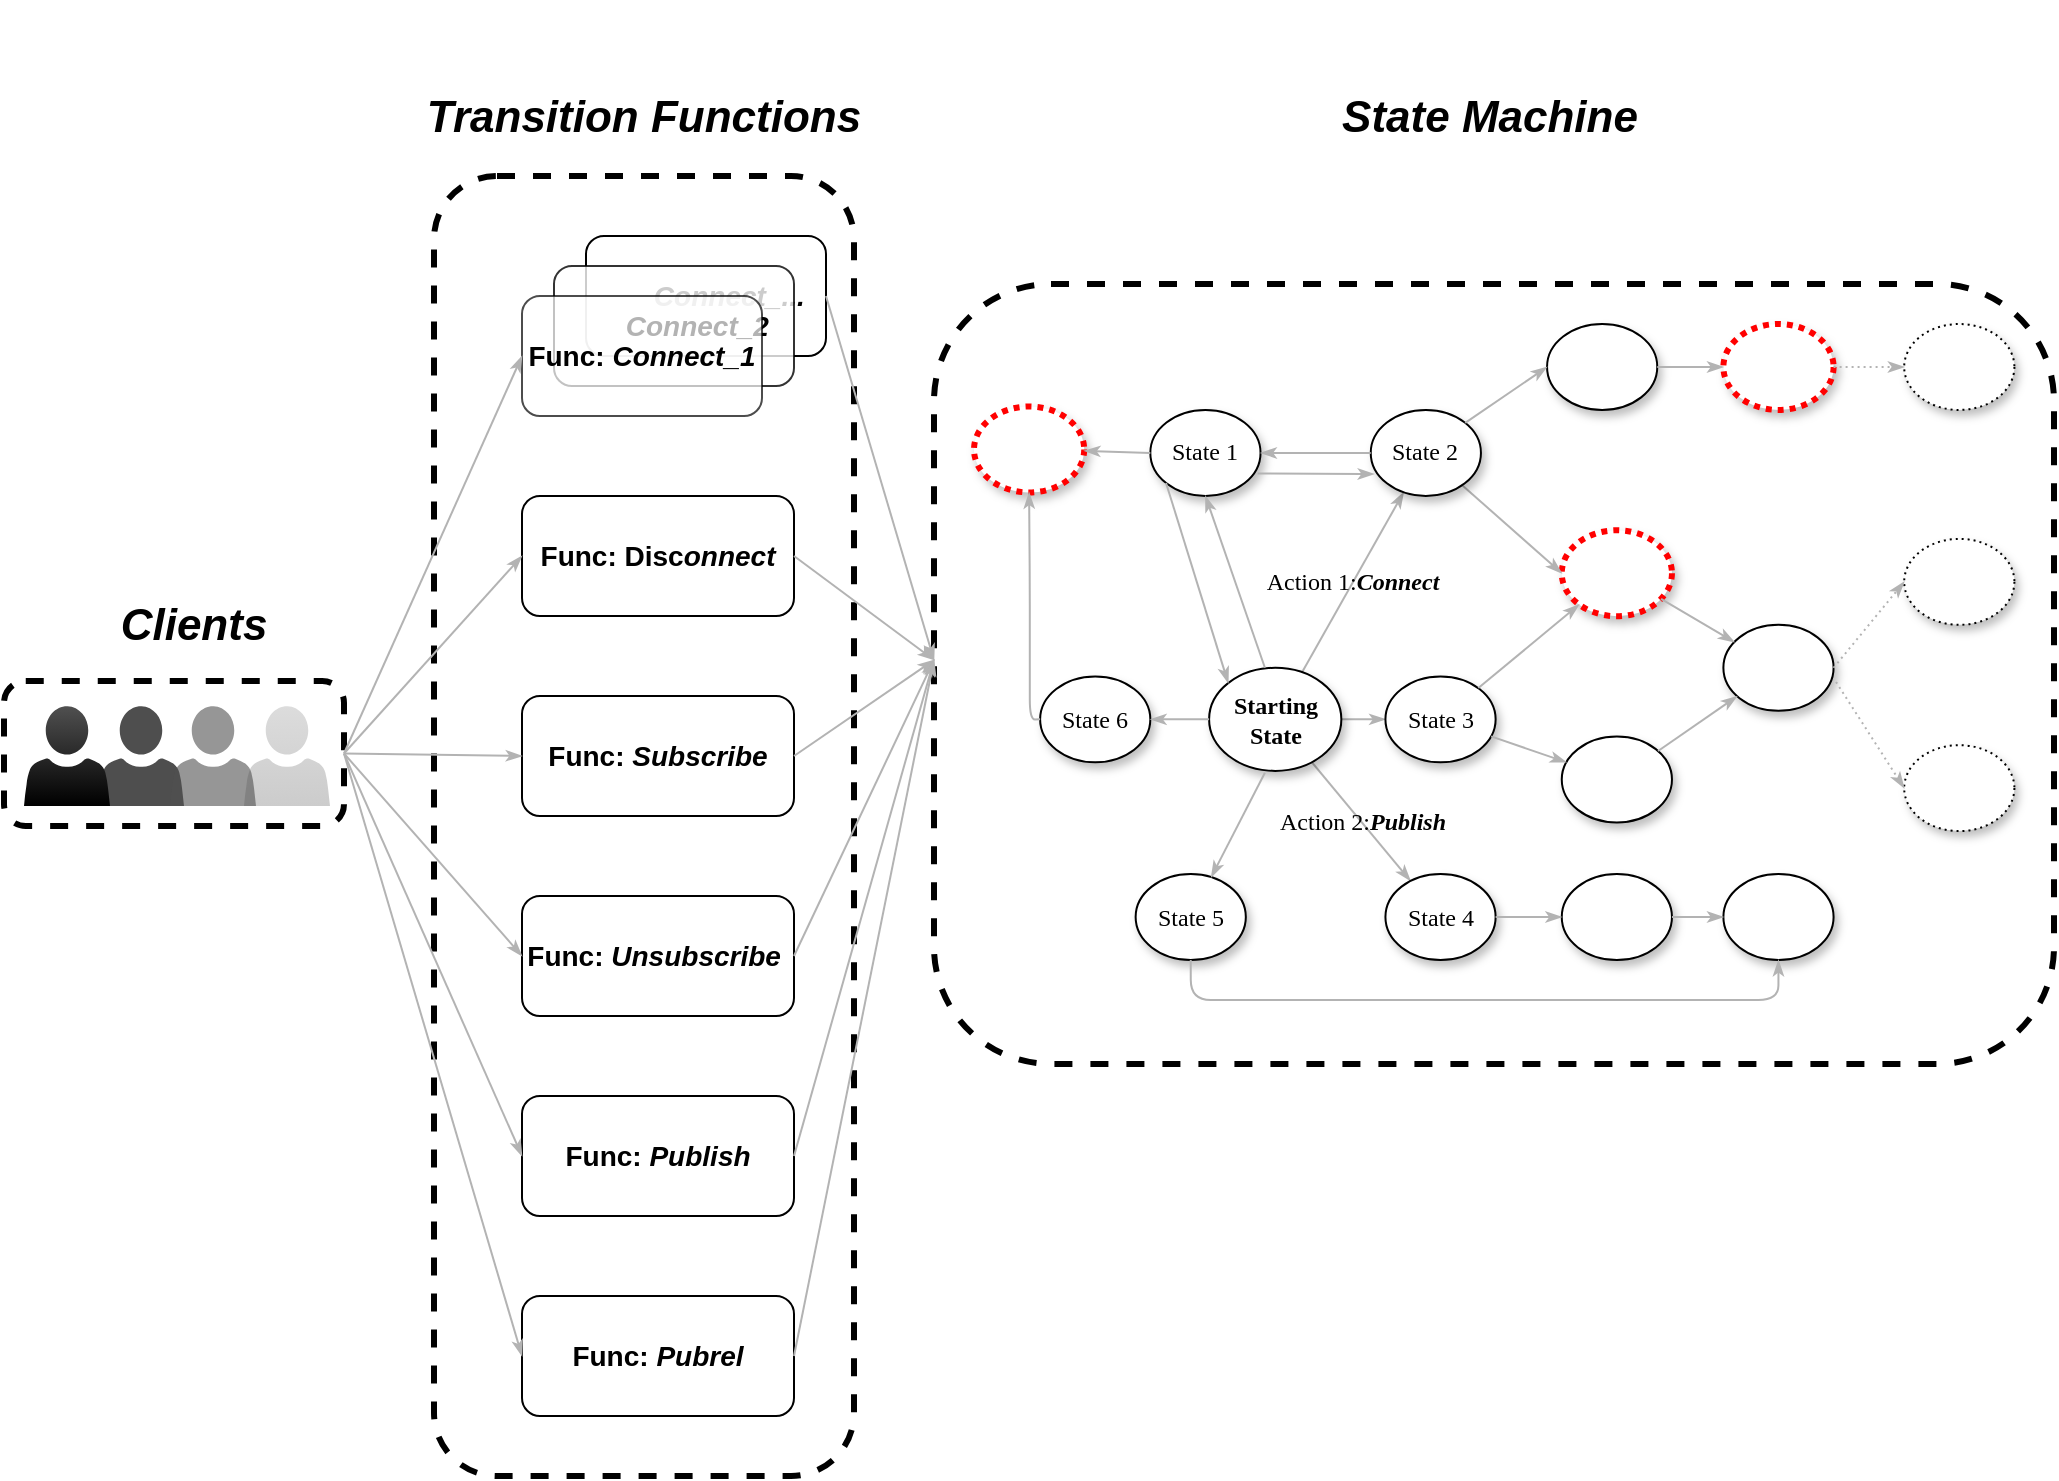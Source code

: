 <mxfile version="21.7.1" type="github" pages="3">
  <diagram name="Page-1" id="42789a77-a242-8287-6e28-9cd8cfd52e62">
    <mxGraphModel dx="2126" dy="1510" grid="1" gridSize="10" guides="1" tooltips="1" connect="1" arrows="1" fold="1" page="1" pageScale="1" pageWidth="1100" pageHeight="850" background="none" math="0" shadow="0">
      <root>
        <mxCell id="0" />
        <mxCell id="1" parent="0" />
        <mxCell id="5yp0IVQzEzsZSfgx40zR-7" value="" style="rounded=1;whiteSpace=wrap;html=1;dashed=1;strokeWidth=3;" parent="1" vertex="1">
          <mxGeometry x="120" y="30" width="210" height="650" as="geometry" />
        </mxCell>
        <mxCell id="Ygh0pSW_p-VZ_udlIR_--34" value="" style="rounded=1;whiteSpace=wrap;html=1;dashed=1;strokeWidth=3;" parent="1" vertex="1">
          <mxGeometry x="370" y="84" width="560" height="390" as="geometry" />
        </mxCell>
        <mxCell id="xETN83zMiKG2h7DDWfaS-4" value="Func: Disc&lt;i&gt;onnect&lt;/i&gt;" style="rounded=1;whiteSpace=wrap;html=1;fontStyle=1;fontSize=14;" parent="1" vertex="1">
          <mxGeometry x="164" y="190" width="136" height="60" as="geometry" />
        </mxCell>
        <mxCell id="xETN83zMiKG2h7DDWfaS-5" value="Func:&amp;nbsp;&lt;i&gt;Subscribe&lt;/i&gt;" style="rounded=1;whiteSpace=wrap;html=1;fontStyle=1;fontSize=14;" parent="1" vertex="1">
          <mxGeometry x="164" y="290" width="136" height="60" as="geometry" />
        </mxCell>
        <mxCell id="xETN83zMiKG2h7DDWfaS-6" value="Func:&amp;nbsp;&lt;i&gt;Unsubscribe&amp;nbsp;&lt;/i&gt;" style="rounded=1;whiteSpace=wrap;html=1;fontStyle=1;fontSize=14;" parent="1" vertex="1">
          <mxGeometry x="164" y="390" width="136" height="60" as="geometry" />
        </mxCell>
        <mxCell id="xETN83zMiKG2h7DDWfaS-7" value="Func: &lt;i&gt;Publish&lt;/i&gt;" style="rounded=1;whiteSpace=wrap;html=1;fontStyle=1;fontSize=14;" parent="1" vertex="1">
          <mxGeometry x="164" y="490" width="136" height="60" as="geometry" />
        </mxCell>
        <mxCell id="xETN83zMiKG2h7DDWfaS-8" value="Func:&amp;nbsp;&lt;i&gt;Pubrel&lt;/i&gt;" style="rounded=1;whiteSpace=wrap;html=1;fontStyle=1;fontSize=14;" parent="1" vertex="1">
          <mxGeometry x="164" y="590" width="136" height="60" as="geometry" />
        </mxCell>
        <mxCell id="xETN83zMiKG2h7DDWfaS-12" value="&lt;b style=&quot;font-size: 22px;&quot;&gt;&lt;font style=&quot;font-size: 22px;&quot;&gt;Clients&lt;/font&gt;&lt;/b&gt;" style="text;strokeColor=none;align=center;fillColor=none;html=1;verticalAlign=middle;whiteSpace=wrap;rounded=0;aspect=fixed;fontSize=22;fontStyle=2" parent="1" vertex="1">
          <mxGeometry x="-30" y="240" width="60" height="30" as="geometry" />
        </mxCell>
        <mxCell id="xETN83zMiKG2h7DDWfaS-16" value="" style="group" parent="1" vertex="1" connectable="0">
          <mxGeometry x="-85" y="295" width="170" height="70" as="geometry" />
        </mxCell>
        <mxCell id="xETN83zMiKG2h7DDWfaS-15" value="" style="rounded=1;whiteSpace=wrap;html=1;dashed=1;strokeWidth=3;" parent="xETN83zMiKG2h7DDWfaS-16" vertex="1">
          <mxGeometry x="-10" y="-12.5" width="170" height="72.5" as="geometry" />
        </mxCell>
        <mxCell id="xETN83zMiKG2h7DDWfaS-11" value="" style="sketch=0;pointerEvents=1;shadow=0;dashed=0;html=1;strokeColor=none;labelPosition=center;verticalLabelPosition=bottom;verticalAlign=top;align=center;fillColor=#505050;shape=mxgraph.mscae.intune.account_portal;opacity=20;gradientColor=default;" parent="xETN83zMiKG2h7DDWfaS-16" vertex="1">
          <mxGeometry x="110" width="43" height="50" as="geometry" />
        </mxCell>
        <mxCell id="xETN83zMiKG2h7DDWfaS-3" value="" style="sketch=0;pointerEvents=1;shadow=0;dashed=0;html=1;strokeColor=none;labelPosition=center;verticalLabelPosition=bottom;verticalAlign=top;align=center;fillColor=#030303;shape=mxgraph.mscae.intune.account_portal;opacity=70;gradientColor=none;" parent="xETN83zMiKG2h7DDWfaS-16" vertex="1">
          <mxGeometry x="37" width="43" height="50" as="geometry" />
        </mxCell>
        <mxCell id="xETN83zMiKG2h7DDWfaS-2" value="" style="sketch=0;pointerEvents=1;shadow=0;dashed=0;html=1;strokeColor=none;labelPosition=center;verticalLabelPosition=bottom;verticalAlign=top;align=center;fillColor=#505050;shape=mxgraph.mscae.intune.account_portal;gradientColor=default;" parent="xETN83zMiKG2h7DDWfaS-16" vertex="1">
          <mxGeometry width="43" height="50" as="geometry" />
        </mxCell>
        <mxCell id="xETN83zMiKG2h7DDWfaS-10" value="" style="sketch=0;pointerEvents=1;shadow=0;dashed=0;html=1;strokeColor=none;labelPosition=center;verticalLabelPosition=bottom;verticalAlign=top;align=center;fillColor=#505050;shape=mxgraph.mscae.intune.account_portal;opacity=60;gradientColor=none;" parent="xETN83zMiKG2h7DDWfaS-16" vertex="1">
          <mxGeometry x="73" width="43" height="50" as="geometry" />
        </mxCell>
        <mxCell id="xETN83zMiKG2h7DDWfaS-24" value="" style="group;fontStyle=1;fontSize=14;" parent="1" vertex="1" connectable="0">
          <mxGeometry x="164" y="60" width="152" height="90" as="geometry" />
        </mxCell>
        <mxCell id="xETN83zMiKG2h7DDWfaS-20" value="&lt;i&gt;&amp;nbsp; &amp;nbsp; &amp;nbsp; Connect_...&lt;/i&gt;" style="rounded=1;whiteSpace=wrap;html=1;fontStyle=1;fontSize=14;" parent="xETN83zMiKG2h7DDWfaS-24" vertex="1">
          <mxGeometry x="32" width="120" height="60" as="geometry" />
        </mxCell>
        <mxCell id="xETN83zMiKG2h7DDWfaS-19" value="&lt;i&gt;&amp;nbsp; &amp;nbsp; &amp;nbsp; Connect_2&lt;/i&gt;" style="rounded=1;whiteSpace=wrap;html=1;opacity=80;fontStyle=1;fontSize=14;" parent="xETN83zMiKG2h7DDWfaS-24" vertex="1">
          <mxGeometry x="16" y="15" width="120" height="60" as="geometry" />
        </mxCell>
        <mxCell id="xETN83zMiKG2h7DDWfaS-1" value="Func: &lt;i&gt;Connect_1&lt;/i&gt;" style="rounded=1;whiteSpace=wrap;html=1;opacity=70;fontStyle=1;fontSize=14;" parent="xETN83zMiKG2h7DDWfaS-24" vertex="1">
          <mxGeometry y="30" width="120" height="60" as="geometry" />
        </mxCell>
        <mxCell id="Qss3d2yj_IPICVlPv0A1-1" value="" style="edgeStyle=none;rounded=1;html=1;labelBackgroundColor=none;startArrow=none;startFill=0;startSize=5;endArrow=classicThin;endFill=1;endSize=5;jettySize=auto;orthogonalLoop=1;strokeColor=#B3B3B3;strokeWidth=1;fontFamily=Verdana;fontSize=12;exitX=1;exitY=0.5;exitDx=0;exitDy=0;entryX=0;entryY=0.5;entryDx=0;entryDy=0;" parent="1" source="xETN83zMiKG2h7DDWfaS-15" target="xETN83zMiKG2h7DDWfaS-1" edge="1">
          <mxGeometry relative="1" as="geometry">
            <mxPoint x="73" y="434" as="sourcePoint" />
            <mxPoint x="-105" y="510" as="targetPoint" />
          </mxGeometry>
        </mxCell>
        <mxCell id="Qss3d2yj_IPICVlPv0A1-2" value="" style="edgeStyle=none;rounded=1;html=1;labelBackgroundColor=none;startArrow=none;startFill=0;startSize=5;endArrow=classicThin;endFill=1;endSize=5;jettySize=auto;orthogonalLoop=1;strokeColor=#B3B3B3;strokeWidth=1;fontFamily=Verdana;fontSize=12;entryX=0;entryY=0.5;entryDx=0;entryDy=0;exitX=1;exitY=0.5;exitDx=0;exitDy=0;" parent="1" source="xETN83zMiKG2h7DDWfaS-15" target="xETN83zMiKG2h7DDWfaS-4" edge="1">
          <mxGeometry relative="1" as="geometry">
            <mxPoint x="10" y="320" as="sourcePoint" />
            <mxPoint x="174" y="130" as="targetPoint" />
          </mxGeometry>
        </mxCell>
        <mxCell id="Qss3d2yj_IPICVlPv0A1-3" value="" style="edgeStyle=none;rounded=1;html=1;labelBackgroundColor=none;startArrow=none;startFill=0;startSize=5;endArrow=classicThin;endFill=1;endSize=5;jettySize=auto;orthogonalLoop=1;strokeColor=#B3B3B3;strokeWidth=1;fontFamily=Verdana;fontSize=12;entryX=0;entryY=0.5;entryDx=0;entryDy=0;exitX=1;exitY=0.5;exitDx=0;exitDy=0;" parent="1" source="xETN83zMiKG2h7DDWfaS-15" target="xETN83zMiKG2h7DDWfaS-5" edge="1">
          <mxGeometry relative="1" as="geometry">
            <mxPoint x="10" y="320" as="sourcePoint" />
            <mxPoint x="174" y="230" as="targetPoint" />
          </mxGeometry>
        </mxCell>
        <mxCell id="Qss3d2yj_IPICVlPv0A1-4" value="" style="edgeStyle=none;rounded=1;html=1;labelBackgroundColor=none;startArrow=none;startFill=0;startSize=5;endArrow=classicThin;endFill=1;endSize=5;jettySize=auto;orthogonalLoop=1;strokeColor=#B3B3B3;strokeWidth=1;fontFamily=Verdana;fontSize=12;entryX=0;entryY=0.5;entryDx=0;entryDy=0;exitX=1;exitY=0.5;exitDx=0;exitDy=0;" parent="1" source="xETN83zMiKG2h7DDWfaS-15" target="xETN83zMiKG2h7DDWfaS-6" edge="1">
          <mxGeometry relative="1" as="geometry">
            <mxPoint y="320" as="sourcePoint" />
            <mxPoint x="174" y="330" as="targetPoint" />
          </mxGeometry>
        </mxCell>
        <mxCell id="Qss3d2yj_IPICVlPv0A1-5" value="" style="edgeStyle=none;rounded=1;html=1;labelBackgroundColor=none;startArrow=none;startFill=0;startSize=5;endArrow=classicThin;endFill=1;endSize=5;jettySize=auto;orthogonalLoop=1;strokeColor=#B3B3B3;strokeWidth=1;fontFamily=Verdana;fontSize=12;entryX=0;entryY=0.5;entryDx=0;entryDy=0;exitX=1;exitY=0.5;exitDx=0;exitDy=0;" parent="1" source="xETN83zMiKG2h7DDWfaS-15" target="xETN83zMiKG2h7DDWfaS-7" edge="1">
          <mxGeometry relative="1" as="geometry">
            <mxPoint x="20" y="330" as="sourcePoint" />
            <mxPoint x="174" y="430" as="targetPoint" />
          </mxGeometry>
        </mxCell>
        <mxCell id="Qss3d2yj_IPICVlPv0A1-6" value="" style="edgeStyle=none;rounded=1;html=1;labelBackgroundColor=none;startArrow=none;startFill=0;startSize=5;endArrow=classicThin;endFill=1;endSize=5;jettySize=auto;orthogonalLoop=1;strokeColor=#B3B3B3;strokeWidth=1;fontFamily=Verdana;fontSize=12;entryX=0;entryY=0.5;entryDx=0;entryDy=0;exitX=1;exitY=0.5;exitDx=0;exitDy=0;" parent="1" source="xETN83zMiKG2h7DDWfaS-15" target="xETN83zMiKG2h7DDWfaS-8" edge="1">
          <mxGeometry relative="1" as="geometry">
            <mxPoint y="320" as="sourcePoint" />
            <mxPoint x="174" y="530" as="targetPoint" />
          </mxGeometry>
        </mxCell>
        <mxCell id="Ygh0pSW_p-VZ_udlIR_--28" value="" style="edgeStyle=none;rounded=1;html=1;labelBackgroundColor=none;startArrow=none;startFill=0;startSize=5;endArrow=classicThin;endFill=1;endSize=5;jettySize=auto;orthogonalLoop=1;strokeColor=#B3B3B3;strokeWidth=1;fontFamily=Verdana;fontSize=14;exitX=1;exitY=0.5;exitDx=0;exitDy=0;entryX=0;entryY=0.5;entryDx=0;entryDy=0;" parent="1" source="xETN83zMiKG2h7DDWfaS-20" edge="1">
          <mxGeometry relative="1" as="geometry">
            <mxPoint x="20" y="329" as="sourcePoint" />
            <mxPoint x="370" y="272" as="targetPoint" />
          </mxGeometry>
        </mxCell>
        <mxCell id="Ygh0pSW_p-VZ_udlIR_--29" value="" style="edgeStyle=none;rounded=1;html=1;labelBackgroundColor=none;startArrow=none;startFill=0;startSize=5;endArrow=classicThin;endFill=1;endSize=5;jettySize=auto;orthogonalLoop=1;strokeColor=#B3B3B3;strokeWidth=1;fontFamily=Verdana;fontSize=14;entryX=0;entryY=0.5;entryDx=0;entryDy=0;exitX=1;exitY=0.5;exitDx=0;exitDy=0;" parent="1" source="xETN83zMiKG2h7DDWfaS-4" edge="1">
          <mxGeometry relative="1" as="geometry">
            <mxPoint x="20" y="330" as="sourcePoint" />
            <mxPoint x="370" y="272" as="targetPoint" />
          </mxGeometry>
        </mxCell>
        <mxCell id="Ygh0pSW_p-VZ_udlIR_--30" value="" style="edgeStyle=none;rounded=1;html=1;labelBackgroundColor=none;startArrow=none;startFill=0;startSize=5;endArrow=classicThin;endFill=1;endSize=5;jettySize=auto;orthogonalLoop=1;strokeColor=#B3B3B3;strokeWidth=1;fontFamily=Verdana;fontSize=14;exitX=1;exitY=0.5;exitDx=0;exitDy=0;entryX=0;entryY=0.5;entryDx=0;entryDy=0;" parent="1" source="xETN83zMiKG2h7DDWfaS-5" edge="1">
          <mxGeometry relative="1" as="geometry">
            <mxPoint x="294" y="230" as="sourcePoint" />
            <mxPoint x="370" y="272" as="targetPoint" />
          </mxGeometry>
        </mxCell>
        <mxCell id="Ygh0pSW_p-VZ_udlIR_--31" value="" style="edgeStyle=none;rounded=1;html=1;labelBackgroundColor=none;startArrow=none;startFill=0;startSize=5;endArrow=classicThin;endFill=1;endSize=5;jettySize=auto;orthogonalLoop=1;strokeColor=#B3B3B3;strokeWidth=1;fontFamily=Verdana;fontSize=14;exitX=1;exitY=0.5;exitDx=0;exitDy=0;entryX=0;entryY=0.5;entryDx=0;entryDy=0;" parent="1" source="xETN83zMiKG2h7DDWfaS-6" edge="1">
          <mxGeometry relative="1" as="geometry">
            <mxPoint x="294" y="330" as="sourcePoint" />
            <mxPoint x="370" y="272" as="targetPoint" />
          </mxGeometry>
        </mxCell>
        <mxCell id="Ygh0pSW_p-VZ_udlIR_--32" value="" style="edgeStyle=none;rounded=1;html=1;labelBackgroundColor=none;startArrow=none;startFill=0;startSize=5;endArrow=classicThin;endFill=1;endSize=5;jettySize=auto;orthogonalLoop=1;strokeColor=#B3B3B3;strokeWidth=1;fontFamily=Verdana;fontSize=14;exitX=1;exitY=0.5;exitDx=0;exitDy=0;entryX=0;entryY=0.5;entryDx=0;entryDy=0;" parent="1" source="xETN83zMiKG2h7DDWfaS-7" edge="1">
          <mxGeometry relative="1" as="geometry">
            <mxPoint x="304" y="340" as="sourcePoint" />
            <mxPoint x="370" y="272" as="targetPoint" />
          </mxGeometry>
        </mxCell>
        <mxCell id="Ygh0pSW_p-VZ_udlIR_--33" value="" style="edgeStyle=none;rounded=1;html=1;labelBackgroundColor=none;startArrow=none;startFill=0;startSize=5;endArrow=classicThin;endFill=1;endSize=5;jettySize=auto;orthogonalLoop=1;strokeColor=#B3B3B3;strokeWidth=1;fontFamily=Verdana;fontSize=14;exitX=1;exitY=0.5;exitDx=0;exitDy=0;entryX=0;entryY=0.5;entryDx=0;entryDy=0;" parent="1" source="xETN83zMiKG2h7DDWfaS-8" edge="1">
          <mxGeometry relative="1" as="geometry">
            <mxPoint x="314" y="350" as="sourcePoint" />
            <mxPoint x="370" y="272" as="targetPoint" />
          </mxGeometry>
        </mxCell>
        <mxCell id="5yp0IVQzEzsZSfgx40zR-10" value="&lt;b style=&quot;font-size: 22px;&quot;&gt;&lt;font style=&quot;font-size: 22px;&quot;&gt;&lt;i&gt;Transition Functions&lt;/i&gt;&lt;/font&gt;&lt;/b&gt;" style="text;strokeColor=none;align=center;fillColor=none;html=1;verticalAlign=middle;whiteSpace=wrap;rounded=0;aspect=fixed;fontSize=22;" parent="1" vertex="1">
          <mxGeometry x="107" y="-58" width="236" height="118" as="geometry" />
        </mxCell>
        <mxCell id="5yp0IVQzEzsZSfgx40zR-11" value="&lt;b&gt;&lt;i&gt;State Machine&lt;/i&gt;&lt;/b&gt;" style="text;strokeColor=none;align=center;fillColor=none;html=1;verticalAlign=middle;whiteSpace=wrap;rounded=0;aspect=fixed;fontSize=22;" parent="1" vertex="1">
          <mxGeometry x="529.5" y="-58" width="236" height="118" as="geometry" />
        </mxCell>
        <mxCell id="NVL90JWD0GBieLUCOvEw-1" value="" style="group" vertex="1" connectable="0" parent="1">
          <mxGeometry x="390" y="104" width="540" height="318" as="geometry" />
        </mxCell>
        <mxCell id="NVL90JWD0GBieLUCOvEw-2" style="edgeStyle=none;rounded=1;html=1;labelBackgroundColor=none;startArrow=none;startFill=0;startSize=5;endArrow=classicThin;endFill=1;endSize=5;jettySize=auto;orthogonalLoop=1;strokeColor=#B3B3B3;strokeWidth=1;fontFamily=Verdana;fontSize=12" edge="1" parent="NVL90JWD0GBieLUCOvEw-1" target="NVL90JWD0GBieLUCOvEw-5">
          <mxGeometry relative="1" as="geometry">
            <mxPoint x="183.673" y="197.676" as="sourcePoint" />
          </mxGeometry>
        </mxCell>
        <mxCell id="NVL90JWD0GBieLUCOvEw-3" value="Action 1:&lt;b&gt;&lt;i&gt;Connect&lt;/i&gt;&lt;/b&gt;" style="edgeStyle=none;rounded=1;html=1;labelBackgroundColor=none;startArrow=none;startFill=0;startSize=5;endArrow=classicThin;endFill=1;endSize=5;jettySize=auto;orthogonalLoop=1;strokeColor=#B3B3B3;strokeWidth=1;fontFamily=Verdana;fontSize=12" edge="1" parent="NVL90JWD0GBieLUCOvEw-1" target="NVL90JWD0GBieLUCOvEw-19">
          <mxGeometry x="0.004" relative="1" as="geometry">
            <mxPoint as="offset" />
            <mxPoint x="163.837" y="174.47" as="sourcePoint" />
          </mxGeometry>
        </mxCell>
        <mxCell id="NVL90JWD0GBieLUCOvEw-4" value="Action 2:&lt;b&gt;&lt;i&gt;Publish&lt;/i&gt;&lt;/b&gt;" style="edgeStyle=none;rounded=1;html=1;labelBackgroundColor=none;startArrow=none;startFill=0;startSize=5;endArrow=classicThin;endFill=1;endSize=5;jettySize=auto;orthogonalLoop=1;strokeColor=#B3B3B3;strokeWidth=1;fontFamily=Verdana;fontSize=12" edge="1" parent="NVL90JWD0GBieLUCOvEw-1" target="NVL90JWD0GBieLUCOvEw-6">
          <mxGeometry relative="1" as="geometry">
            <mxPoint x="168.98" y="219.162" as="sourcePoint" />
          </mxGeometry>
        </mxCell>
        <mxCell id="NVL90JWD0GBieLUCOvEw-5" value="&lt;span&gt;State 3&lt;/span&gt;" style="ellipse;whiteSpace=wrap;html=1;rounded=0;shadow=1;comic=0;labelBackgroundColor=none;strokeWidth=1;fontFamily=Verdana;fontSize=12;align=center;" vertex="1" parent="NVL90JWD0GBieLUCOvEw-1">
          <mxGeometry x="205.714" y="176.189" width="55.102" height="42.973" as="geometry" />
        </mxCell>
        <mxCell id="NVL90JWD0GBieLUCOvEw-6" value="&lt;span&gt;State 4&lt;/span&gt;" style="ellipse;whiteSpace=wrap;html=1;rounded=0;shadow=1;comic=0;labelBackgroundColor=none;strokeWidth=1;fontFamily=Verdana;fontSize=12;align=center;" vertex="1" parent="NVL90JWD0GBieLUCOvEw-1">
          <mxGeometry x="205.714" y="275.027" width="55.102" height="42.973" as="geometry" />
        </mxCell>
        <mxCell id="NVL90JWD0GBieLUCOvEw-7" value="" style="ellipse;whiteSpace=wrap;html=1;rounded=0;shadow=1;comic=0;labelBackgroundColor=none;strokeWidth=1;fontFamily=Verdana;fontSize=12;align=center;" vertex="1" parent="NVL90JWD0GBieLUCOvEw-1">
          <mxGeometry x="293.878" y="275.027" width="55.102" height="42.973" as="geometry" />
        </mxCell>
        <mxCell id="NVL90JWD0GBieLUCOvEw-8" value="" style="edgeStyle=none;rounded=1;html=1;labelBackgroundColor=none;startArrow=none;startFill=0;startSize=5;endArrow=classicThin;endFill=1;endSize=5;jettySize=auto;orthogonalLoop=1;strokeColor=#B3B3B3;strokeWidth=1;fontFamily=Verdana;fontSize=12" edge="1" parent="NVL90JWD0GBieLUCOvEw-1" source="NVL90JWD0GBieLUCOvEw-6" target="NVL90JWD0GBieLUCOvEw-7">
          <mxGeometry relative="1" as="geometry" />
        </mxCell>
        <mxCell id="NVL90JWD0GBieLUCOvEw-9" value="" style="ellipse;whiteSpace=wrap;html=1;rounded=0;shadow=1;comic=0;labelBackgroundColor=none;strokeWidth=1;fontFamily=Verdana;fontSize=12;align=center;" vertex="1" parent="NVL90JWD0GBieLUCOvEw-1">
          <mxGeometry x="374.694" y="275.027" width="55.102" height="42.973" as="geometry" />
        </mxCell>
        <mxCell id="NVL90JWD0GBieLUCOvEw-10" value="" style="edgeStyle=none;rounded=1;html=1;labelBackgroundColor=none;startArrow=none;startFill=0;startSize=5;endArrow=classicThin;endFill=1;endSize=5;jettySize=auto;orthogonalLoop=1;strokeColor=#B3B3B3;strokeWidth=1;fontFamily=Verdana;fontSize=12" edge="1" parent="NVL90JWD0GBieLUCOvEw-1" source="NVL90JWD0GBieLUCOvEw-7" target="NVL90JWD0GBieLUCOvEw-9">
          <mxGeometry relative="1" as="geometry" />
        </mxCell>
        <mxCell id="NVL90JWD0GBieLUCOvEw-11" value="" style="ellipse;whiteSpace=wrap;html=1;rounded=0;shadow=1;comic=0;labelBackgroundColor=none;strokeWidth=1;fontFamily=Verdana;fontSize=12;align=center;" vertex="1" parent="NVL90JWD0GBieLUCOvEw-1">
          <mxGeometry x="293.878" y="206.27" width="55.102" height="42.973" as="geometry" />
        </mxCell>
        <mxCell id="NVL90JWD0GBieLUCOvEw-12" value="" style="edgeStyle=none;rounded=1;html=1;labelBackgroundColor=none;startArrow=none;startFill=0;startSize=5;endArrow=classicThin;endFill=1;endSize=5;jettySize=auto;orthogonalLoop=1;strokeColor=#B3B3B3;strokeWidth=1;fontFamily=Verdana;fontSize=12" edge="1" parent="NVL90JWD0GBieLUCOvEw-1" source="NVL90JWD0GBieLUCOvEw-5" target="NVL90JWD0GBieLUCOvEw-11">
          <mxGeometry relative="1" as="geometry" />
        </mxCell>
        <mxCell id="NVL90JWD0GBieLUCOvEw-13" value="" style="ellipse;whiteSpace=wrap;html=1;rounded=0;shadow=1;comic=0;labelBackgroundColor=none;strokeWidth=3;fontFamily=Verdana;fontSize=12;align=center;dashed=1;dashPattern=1 1;strokeColor=#FF0000;" vertex="1" parent="NVL90JWD0GBieLUCOvEw-1">
          <mxGeometry x="293.878" y="103.135" width="55.102" height="42.973" as="geometry" />
        </mxCell>
        <mxCell id="NVL90JWD0GBieLUCOvEw-14" value="" style="edgeStyle=none;rounded=1;html=1;labelBackgroundColor=none;startArrow=none;startFill=0;startSize=5;endArrow=classicThin;endFill=1;endSize=5;jettySize=auto;orthogonalLoop=1;strokeColor=#B3B3B3;strokeWidth=1;fontFamily=Verdana;fontSize=12" edge="1" parent="NVL90JWD0GBieLUCOvEw-1" source="NVL90JWD0GBieLUCOvEw-5" target="NVL90JWD0GBieLUCOvEw-13">
          <mxGeometry relative="1" as="geometry" />
        </mxCell>
        <mxCell id="NVL90JWD0GBieLUCOvEw-15" value="" style="ellipse;whiteSpace=wrap;html=1;rounded=0;shadow=1;comic=0;labelBackgroundColor=none;strokeWidth=1;fontFamily=Verdana;fontSize=12;align=center;" vertex="1" parent="NVL90JWD0GBieLUCOvEw-1">
          <mxGeometry x="374.694" y="150.405" width="55.102" height="42.973" as="geometry" />
        </mxCell>
        <mxCell id="NVL90JWD0GBieLUCOvEw-16" value="" style="edgeStyle=none;rounded=1;html=1;labelBackgroundColor=none;startArrow=none;startFill=0;startSize=5;endArrow=classicThin;endFill=1;endSize=5;jettySize=auto;orthogonalLoop=1;strokeColor=#B3B3B3;strokeWidth=1;fontFamily=Verdana;fontSize=12" edge="1" parent="NVL90JWD0GBieLUCOvEw-1" source="NVL90JWD0GBieLUCOvEw-11" target="NVL90JWD0GBieLUCOvEw-15">
          <mxGeometry relative="1" as="geometry" />
        </mxCell>
        <mxCell id="NVL90JWD0GBieLUCOvEw-17" value="" style="edgeStyle=none;rounded=1;html=1;labelBackgroundColor=none;startArrow=none;startFill=0;startSize=5;endArrow=classicThin;endFill=1;endSize=5;jettySize=auto;orthogonalLoop=1;strokeColor=#B3B3B3;strokeWidth=1;fontFamily=Verdana;fontSize=12" edge="1" parent="NVL90JWD0GBieLUCOvEw-1" source="NVL90JWD0GBieLUCOvEw-13" target="NVL90JWD0GBieLUCOvEw-15">
          <mxGeometry relative="1" as="geometry" />
        </mxCell>
        <mxCell id="NVL90JWD0GBieLUCOvEw-18" value="" style="edgeStyle=none;rounded=1;html=1;labelBackgroundColor=none;startArrow=none;startFill=0;startSize=5;endArrow=classicThin;endFill=1;endSize=5;jettySize=auto;orthogonalLoop=1;strokeColor=#B3B3B3;strokeWidth=1;fontFamily=Verdana;fontSize=12;entryX=0;entryY=0.5;entryDx=0;entryDy=0;" edge="1" parent="NVL90JWD0GBieLUCOvEw-1" source="NVL90JWD0GBieLUCOvEw-19" target="NVL90JWD0GBieLUCOvEw-13">
          <mxGeometry relative="1" as="geometry" />
        </mxCell>
        <mxCell id="NVL90JWD0GBieLUCOvEw-19" value="State 2" style="ellipse;whiteSpace=wrap;html=1;rounded=0;shadow=1;comic=0;labelBackgroundColor=none;strokeWidth=1;fontFamily=Verdana;fontSize=12;align=center;" vertex="1" parent="NVL90JWD0GBieLUCOvEw-1">
          <mxGeometry x="198.367" y="42.973" width="55.102" height="42.973" as="geometry" />
        </mxCell>
        <mxCell id="NVL90JWD0GBieLUCOvEw-20" value="" style="ellipse;whiteSpace=wrap;html=1;rounded=0;shadow=1;comic=0;labelBackgroundColor=none;strokeWidth=1;fontFamily=Verdana;fontSize=12;align=center;" vertex="1" parent="NVL90JWD0GBieLUCOvEw-1">
          <mxGeometry x="286.531" width="55.102" height="42.973" as="geometry" />
        </mxCell>
        <mxCell id="NVL90JWD0GBieLUCOvEw-21" value="" style="ellipse;whiteSpace=wrap;html=1;rounded=0;shadow=1;comic=0;labelBackgroundColor=none;strokeWidth=3;fontFamily=Verdana;fontSize=12;align=center;dashed=1;dashPattern=1 1;strokeColor=#FF0000;" vertex="1" parent="NVL90JWD0GBieLUCOvEw-1">
          <mxGeometry x="374.694" width="55.102" height="42.973" as="geometry" />
        </mxCell>
        <mxCell id="NVL90JWD0GBieLUCOvEw-22" value="" style="edgeStyle=none;rounded=1;html=1;labelBackgroundColor=none;startArrow=none;startFill=0;startSize=5;endArrow=classicThin;endFill=1;endSize=5;jettySize=auto;orthogonalLoop=1;strokeColor=#B3B3B3;strokeWidth=1;fontFamily=Verdana;fontSize=12" edge="1" parent="NVL90JWD0GBieLUCOvEw-1" source="NVL90JWD0GBieLUCOvEw-20" target="NVL90JWD0GBieLUCOvEw-21">
          <mxGeometry relative="1" as="geometry" />
        </mxCell>
        <mxCell id="NVL90JWD0GBieLUCOvEw-23" value="" style="edgeStyle=none;rounded=1;html=1;labelBackgroundColor=none;startArrow=none;startFill=0;startSize=5;endArrow=classicThin;endFill=1;endSize=5;jettySize=auto;orthogonalLoop=1;strokeColor=#B3B3B3;strokeWidth=1;fontFamily=Verdana;fontSize=12;entryX=0;entryY=0.5;entryDx=0;entryDy=0;exitX=1;exitY=0;exitDx=0;exitDy=0;" edge="1" parent="NVL90JWD0GBieLUCOvEw-1" source="NVL90JWD0GBieLUCOvEw-19" target="NVL90JWD0GBieLUCOvEw-20">
          <mxGeometry relative="1" as="geometry">
            <mxPoint x="277.714" y="119.465" as="sourcePoint" />
            <mxPoint x="352.653" y="159" as="targetPoint" />
          </mxGeometry>
        </mxCell>
        <mxCell id="NVL90JWD0GBieLUCOvEw-24" value="" style="ellipse;whiteSpace=wrap;html=1;rounded=0;shadow=1;comic=0;labelBackgroundColor=none;strokeWidth=1;fontFamily=Verdana;fontSize=12;align=center;dashed=1;dashPattern=1 2;" vertex="1" parent="NVL90JWD0GBieLUCOvEw-1">
          <mxGeometry x="465.098" width="55.102" height="42.973" as="geometry" />
        </mxCell>
        <mxCell id="NVL90JWD0GBieLUCOvEw-25" value="" style="edgeStyle=none;rounded=1;html=1;labelBackgroundColor=none;startArrow=none;startFill=0;startSize=5;endArrow=classicThin;endFill=1;endSize=5;jettySize=auto;orthogonalLoop=1;strokeColor=#B3B3B3;strokeWidth=1;fontFamily=Verdana;fontSize=12;entryX=0;entryY=0.5;entryDx=0;entryDy=0;dashed=1;dashPattern=1 2;exitX=1;exitY=0.5;exitDx=0;exitDy=0;" edge="1" parent="NVL90JWD0GBieLUCOvEw-1" source="NVL90JWD0GBieLUCOvEw-21" target="NVL90JWD0GBieLUCOvEw-24">
          <mxGeometry relative="1" as="geometry">
            <mxPoint x="440" y="21" as="sourcePoint" />
            <mxPoint x="443.057" y="47.27" as="targetPoint" />
          </mxGeometry>
        </mxCell>
        <mxCell id="NVL90JWD0GBieLUCOvEw-26" value="" style="ellipse;whiteSpace=wrap;html=1;rounded=0;shadow=1;comic=0;labelBackgroundColor=none;strokeWidth=1;fontFamily=Verdana;fontSize=12;align=center;dashed=1;dashPattern=1 2;" vertex="1" parent="NVL90JWD0GBieLUCOvEw-1">
          <mxGeometry x="465.098" y="107.432" width="55.102" height="42.973" as="geometry" />
        </mxCell>
        <mxCell id="NVL90JWD0GBieLUCOvEw-27" value="" style="edgeStyle=none;rounded=1;html=1;labelBackgroundColor=none;startArrow=none;startFill=0;startSize=5;endArrow=classicThin;endFill=1;endSize=5;jettySize=auto;orthogonalLoop=1;strokeColor=#B3B3B3;strokeWidth=1;fontFamily=Verdana;fontSize=12;exitX=1;exitY=0.5;exitDx=0;exitDy=0;entryX=0;entryY=0.5;entryDx=0;entryDy=0;dashed=1;dashPattern=1 2;" edge="1" parent="NVL90JWD0GBieLUCOvEw-1" source="NVL90JWD0GBieLUCOvEw-15" target="NVL90JWD0GBieLUCOvEw-26">
          <mxGeometry relative="1" as="geometry">
            <mxPoint x="409.996" y="171.892" as="sourcePoint" />
            <mxPoint x="443.057" y="154.703" as="targetPoint" />
          </mxGeometry>
        </mxCell>
        <mxCell id="NVL90JWD0GBieLUCOvEw-28" value="" style="ellipse;whiteSpace=wrap;html=1;rounded=0;shadow=1;comic=0;labelBackgroundColor=none;strokeWidth=1;fontFamily=Verdana;fontSize=12;align=center;dashed=1;dashPattern=1 2;" vertex="1" parent="NVL90JWD0GBieLUCOvEw-1">
          <mxGeometry x="465.098" y="210.568" width="55.102" height="42.973" as="geometry" />
        </mxCell>
        <mxCell id="NVL90JWD0GBieLUCOvEw-29" value="" style="edgeStyle=none;rounded=1;html=1;labelBackgroundColor=none;startArrow=none;startFill=0;startSize=5;endArrow=classicThin;endFill=1;endSize=5;jettySize=auto;orthogonalLoop=1;strokeColor=#B3B3B3;strokeWidth=1;fontFamily=Verdana;fontSize=12;exitX=1.022;exitY=0.665;exitDx=0;exitDy=0;entryX=0;entryY=0.5;entryDx=0;entryDy=0;dashed=1;dashPattern=1 2;exitPerimeter=0;" edge="1" parent="NVL90JWD0GBieLUCOvEw-1" source="NVL90JWD0GBieLUCOvEw-15" target="NVL90JWD0GBieLUCOvEw-28">
          <mxGeometry relative="1" as="geometry">
            <mxPoint x="409.996" y="171.892" as="sourcePoint" />
            <mxPoint x="443.057" y="257.838" as="targetPoint" />
          </mxGeometry>
        </mxCell>
        <mxCell id="NVL90JWD0GBieLUCOvEw-30" value="&lt;b&gt;Starting&lt;br&gt;State&lt;/b&gt;" style="ellipse;whiteSpace=wrap;html=1;rounded=0;shadow=1;comic=0;labelBackgroundColor=none;strokeWidth=1;fontFamily=Verdana;fontSize=12;align=center;" vertex="1" parent="NVL90JWD0GBieLUCOvEw-1">
          <mxGeometry x="117.551" y="171.892" width="66.122" height="51.568" as="geometry" />
        </mxCell>
        <mxCell id="NVL90JWD0GBieLUCOvEw-31" value="State 1" style="ellipse;whiteSpace=wrap;html=1;rounded=0;shadow=1;comic=0;labelBackgroundColor=none;strokeWidth=1;fontFamily=Verdana;fontSize=12;align=center;" vertex="1" parent="NVL90JWD0GBieLUCOvEw-1">
          <mxGeometry x="88.163" y="42.973" width="55.102" height="42.973" as="geometry" />
        </mxCell>
        <mxCell id="NVL90JWD0GBieLUCOvEw-32" value="" style="ellipse;whiteSpace=wrap;html=1;rounded=0;shadow=1;comic=0;labelBackgroundColor=none;strokeWidth=3;fontFamily=Verdana;fontSize=12;align=center;dashed=1;dashPattern=1 1;strokeColor=#FF0000;" vertex="1" parent="NVL90JWD0GBieLUCOvEw-1">
          <mxGeometry y="41.254" width="55.102" height="42.973" as="geometry" />
        </mxCell>
        <mxCell id="NVL90JWD0GBieLUCOvEw-33" value="State 5" style="ellipse;whiteSpace=wrap;html=1;rounded=0;shadow=1;comic=0;labelBackgroundColor=none;strokeWidth=1;fontFamily=Verdana;fontSize=12;align=center;" vertex="1" parent="NVL90JWD0GBieLUCOvEw-1">
          <mxGeometry x="80.816" y="275.027" width="55.102" height="42.973" as="geometry" />
        </mxCell>
        <mxCell id="NVL90JWD0GBieLUCOvEw-34" value="State 6" style="ellipse;whiteSpace=wrap;html=1;rounded=0;shadow=1;comic=0;labelBackgroundColor=none;strokeWidth=1;fontFamily=Verdana;fontSize=12;align=center;" vertex="1" parent="NVL90JWD0GBieLUCOvEw-1">
          <mxGeometry x="33.061" y="176.189" width="55.102" height="42.973" as="geometry" />
        </mxCell>
        <mxCell id="NVL90JWD0GBieLUCOvEw-35" value="" style="edgeStyle=none;rounded=1;html=1;labelBackgroundColor=none;startArrow=none;startFill=0;startSize=5;endArrow=classicThin;endFill=1;endSize=5;jettySize=auto;orthogonalLoop=1;strokeColor=#B3B3B3;strokeWidth=1;fontFamily=Verdana;fontSize=12;entryX=1;entryY=0.5;entryDx=0;entryDy=0;exitX=0;exitY=0.5;exitDx=0;exitDy=0;" edge="1" parent="NVL90JWD0GBieLUCOvEw-1" source="NVL90JWD0GBieLUCOvEw-19" target="NVL90JWD0GBieLUCOvEw-31">
          <mxGeometry relative="1" as="geometry">
            <mxPoint x="251.265" y="89.384" as="sourcePoint" />
            <mxPoint x="301.224" y="133.216" as="targetPoint" />
          </mxGeometry>
        </mxCell>
        <mxCell id="NVL90JWD0GBieLUCOvEw-36" value="" style="edgeStyle=none;rounded=1;html=1;labelBackgroundColor=none;startArrow=none;startFill=0;startSize=5;endArrow=classicThin;endFill=1;endSize=5;jettySize=auto;orthogonalLoop=1;strokeColor=#B3B3B3;strokeWidth=1;fontFamily=Verdana;fontSize=12;exitX=0.422;exitY=0;exitDx=0;exitDy=0;exitPerimeter=0;entryX=0.5;entryY=1;entryDx=0;entryDy=0;" edge="1" parent="NVL90JWD0GBieLUCOvEw-1" source="NVL90JWD0GBieLUCOvEw-30" target="NVL90JWD0GBieLUCOvEw-31">
          <mxGeometry relative="1" as="geometry">
            <mxPoint x="95.51" y="73.054" as="sourcePoint" />
            <mxPoint x="51.429" y="28.362" as="targetPoint" />
          </mxGeometry>
        </mxCell>
        <mxCell id="NVL90JWD0GBieLUCOvEw-37" value="" style="edgeStyle=none;rounded=1;html=1;labelBackgroundColor=none;startArrow=none;startFill=0;startSize=5;endArrow=classicThin;endFill=1;endSize=5;jettySize=auto;orthogonalLoop=1;strokeColor=#B3B3B3;strokeWidth=1;fontFamily=Verdana;fontSize=12;exitX=0;exitY=1;exitDx=0;exitDy=0;entryX=0;entryY=0;entryDx=0;entryDy=0;" edge="1" parent="NVL90JWD0GBieLUCOvEw-1" source="NVL90JWD0GBieLUCOvEw-31" target="NVL90JWD0GBieLUCOvEw-30">
          <mxGeometry relative="1" as="geometry">
            <mxPoint x="102.857" y="81.649" as="sourcePoint" />
            <mxPoint x="102.857" y="161.578" as="targetPoint" />
          </mxGeometry>
        </mxCell>
        <mxCell id="NVL90JWD0GBieLUCOvEw-38" value="" style="edgeStyle=none;rounded=1;html=1;labelBackgroundColor=none;startArrow=none;startFill=0;startSize=5;endArrow=classicThin;endFill=1;endSize=5;jettySize=auto;orthogonalLoop=1;strokeColor=#B3B3B3;strokeWidth=1;fontFamily=Verdana;fontSize=12;exitX=0;exitY=0.5;exitDx=0;exitDy=0;" edge="1" parent="NVL90JWD0GBieLUCOvEw-1" source="NVL90JWD0GBieLUCOvEw-31" target="NVL90JWD0GBieLUCOvEw-32">
          <mxGeometry relative="1" as="geometry" />
        </mxCell>
        <mxCell id="NVL90JWD0GBieLUCOvEw-39" value="" style="edgeStyle=none;rounded=1;html=1;labelBackgroundColor=none;startArrow=none;startFill=0;startSize=5;endArrow=classicThin;endFill=1;endSize=5;jettySize=auto;orthogonalLoop=1;strokeColor=#B3B3B3;strokeWidth=1;fontFamily=Verdana;fontSize=12;exitX=0.973;exitY=0.74;exitDx=0;exitDy=0;exitPerimeter=0;" edge="1" parent="NVL90JWD0GBieLUCOvEw-1" source="NVL90JWD0GBieLUCOvEw-31">
          <mxGeometry relative="1" as="geometry">
            <mxPoint x="110.204" y="90.243" as="sourcePoint" />
            <mxPoint x="200" y="75" as="targetPoint" />
          </mxGeometry>
        </mxCell>
        <mxCell id="NVL90JWD0GBieLUCOvEw-40" value="" style="edgeStyle=none;rounded=1;html=1;labelBackgroundColor=none;startArrow=none;startFill=0;startSize=5;endArrow=classicThin;endFill=1;endSize=5;jettySize=auto;orthogonalLoop=1;strokeColor=#B3B3B3;strokeWidth=1;fontFamily=Verdana;fontSize=12;exitX=0;exitY=0.5;exitDx=0;exitDy=0;entryX=1;entryY=0.5;entryDx=0;entryDy=0;" edge="1" parent="NVL90JWD0GBieLUCOvEw-1" source="NVL90JWD0GBieLUCOvEw-30" target="NVL90JWD0GBieLUCOvEw-34">
          <mxGeometry relative="1" as="geometry">
            <mxPoint x="117.551" y="98.838" as="sourcePoint" />
            <mxPoint x="73.469" y="54.146" as="targetPoint" />
          </mxGeometry>
        </mxCell>
        <mxCell id="NVL90JWD0GBieLUCOvEw-41" value="" style="edgeStyle=none;rounded=1;html=1;labelBackgroundColor=none;startArrow=none;startFill=0;startSize=5;endArrow=classicThin;endFill=1;endSize=5;jettySize=auto;orthogonalLoop=1;strokeColor=#B3B3B3;strokeWidth=1;fontFamily=Verdana;fontSize=12;exitX=0.422;exitY=1.017;exitDx=0;exitDy=0;exitPerimeter=0;" edge="1" parent="NVL90JWD0GBieLUCOvEw-1" source="NVL90JWD0GBieLUCOvEw-30" target="NVL90JWD0GBieLUCOvEw-33">
          <mxGeometry relative="1" as="geometry">
            <mxPoint x="124.898" y="107.432" as="sourcePoint" />
            <mxPoint x="80.816" y="62.741" as="targetPoint" />
          </mxGeometry>
        </mxCell>
        <mxCell id="NVL90JWD0GBieLUCOvEw-42" value="" style="edgeStyle=orthogonalEdgeStyle;rounded=1;html=1;labelBackgroundColor=none;startArrow=none;startFill=0;startSize=5;endArrow=classicThin;endFill=1;endSize=5;jettySize=auto;orthogonalLoop=1;strokeColor=#B3B3B3;strokeWidth=1;fontFamily=Verdana;fontSize=12;exitX=0.5;exitY=1;exitDx=0;exitDy=0;entryX=0.5;entryY=1;entryDx=0;entryDy=0;" edge="1" parent="NVL90JWD0GBieLUCOvEw-1" source="NVL90JWD0GBieLUCOvEw-33" target="NVL90JWD0GBieLUCOvEw-9">
          <mxGeometry relative="1" as="geometry">
            <mxPoint x="132.245" y="116.027" as="sourcePoint" />
            <mxPoint x="108.367" y="359.254" as="targetPoint" />
          </mxGeometry>
        </mxCell>
        <mxCell id="NVL90JWD0GBieLUCOvEw-43" value="" style="edgeStyle=orthogonalEdgeStyle;rounded=1;html=1;labelBackgroundColor=none;startArrow=none;startFill=0;startSize=5;endArrow=classicThin;endFill=1;endSize=5;jettySize=auto;orthogonalLoop=1;strokeColor=#B3B3B3;strokeWidth=1;fontFamily=Verdana;fontSize=12;exitX=0;exitY=0.5;exitDx=0;exitDy=0;entryX=0.5;entryY=1;entryDx=0;entryDy=0;" edge="1" parent="NVL90JWD0GBieLUCOvEw-1" source="NVL90JWD0GBieLUCOvEw-34" target="NVL90JWD0GBieLUCOvEw-32">
          <mxGeometry relative="1" as="geometry">
            <mxPoint x="116.082" y="326.595" as="sourcePoint" />
            <mxPoint x="409.959" y="326.595" as="targetPoint" />
            <Array as="points">
              <mxPoint x="27.918" y="197.676" />
              <mxPoint x="27.918" y="130.638" />
            </Array>
          </mxGeometry>
        </mxCell>
      </root>
    </mxGraphModel>
  </diagram>
  <diagram id="ekmFHJIHzI56vrUZEfoB" name="第 2 页">
    <mxGraphModel dx="1026" dy="660" grid="1" gridSize="10" guides="1" tooltips="1" connect="1" arrows="1" fold="1" page="1" pageScale="1" pageWidth="827" pageHeight="1169" math="0" shadow="0">
      <root>
        <mxCell id="0" />
        <mxCell id="1" parent="0" />
        <mxCell id="OgCgujtNH9TDL7g5Y6rJ-1" value="" style="group" vertex="1" connectable="0" parent="1">
          <mxGeometry x="210" y="42" width="540" height="318" as="geometry" />
        </mxCell>
        <mxCell id="NohN5JwslAsjM7FVGsKz-1" style="edgeStyle=none;rounded=1;html=1;labelBackgroundColor=none;startArrow=none;startFill=0;startSize=5;endArrow=classicThin;endFill=1;endSize=5;jettySize=auto;orthogonalLoop=1;strokeColor=#B3B3B3;strokeWidth=1;fontFamily=Verdana;fontSize=12" edge="1" parent="OgCgujtNH9TDL7g5Y6rJ-1" target="NohN5JwslAsjM7FVGsKz-6">
          <mxGeometry relative="1" as="geometry">
            <mxPoint x="183.673" y="197.676" as="sourcePoint" />
          </mxGeometry>
        </mxCell>
        <mxCell id="NohN5JwslAsjM7FVGsKz-2" value="Action 1:&lt;b&gt;&lt;i&gt;Connect&lt;/i&gt;&lt;/b&gt;" style="edgeStyle=none;rounded=1;html=1;labelBackgroundColor=none;startArrow=none;startFill=0;startSize=5;endArrow=classicThin;endFill=1;endSize=5;jettySize=auto;orthogonalLoop=1;strokeColor=#B3B3B3;strokeWidth=1;fontFamily=Verdana;fontSize=12" edge="1" parent="OgCgujtNH9TDL7g5Y6rJ-1" target="NohN5JwslAsjM7FVGsKz-19">
          <mxGeometry x="0.004" relative="1" as="geometry">
            <mxPoint as="offset" />
            <mxPoint x="163.837" y="174.47" as="sourcePoint" />
          </mxGeometry>
        </mxCell>
        <mxCell id="NohN5JwslAsjM7FVGsKz-3" value="Action 2:&lt;b&gt;&lt;i&gt;Publish&lt;/i&gt;&lt;/b&gt;" style="edgeStyle=none;rounded=1;html=1;labelBackgroundColor=none;startArrow=none;startFill=0;startSize=5;endArrow=classicThin;endFill=1;endSize=5;jettySize=auto;orthogonalLoop=1;strokeColor=#B3B3B3;strokeWidth=1;fontFamily=Verdana;fontSize=12" edge="1" parent="OgCgujtNH9TDL7g5Y6rJ-1" target="NohN5JwslAsjM7FVGsKz-8">
          <mxGeometry relative="1" as="geometry">
            <mxPoint x="168.98" y="219.162" as="sourcePoint" />
          </mxGeometry>
        </mxCell>
        <mxCell id="NohN5JwslAsjM7FVGsKz-6" value="&lt;span&gt;State 3&lt;/span&gt;" style="ellipse;whiteSpace=wrap;html=1;rounded=0;shadow=1;comic=0;labelBackgroundColor=none;strokeWidth=1;fontFamily=Verdana;fontSize=12;align=center;" vertex="1" parent="OgCgujtNH9TDL7g5Y6rJ-1">
          <mxGeometry x="205.714" y="176.189" width="55.102" height="42.973" as="geometry" />
        </mxCell>
        <mxCell id="NohN5JwslAsjM7FVGsKz-8" value="&lt;span&gt;State 4&lt;/span&gt;" style="ellipse;whiteSpace=wrap;html=1;rounded=0;shadow=1;comic=0;labelBackgroundColor=none;strokeWidth=1;fontFamily=Verdana;fontSize=12;align=center;" vertex="1" parent="OgCgujtNH9TDL7g5Y6rJ-1">
          <mxGeometry x="205.714" y="275.027" width="55.102" height="42.973" as="geometry" />
        </mxCell>
        <mxCell id="NohN5JwslAsjM7FVGsKz-10" value="" style="ellipse;whiteSpace=wrap;html=1;rounded=0;shadow=1;comic=0;labelBackgroundColor=none;strokeWidth=1;fontFamily=Verdana;fontSize=12;align=center;" vertex="1" parent="OgCgujtNH9TDL7g5Y6rJ-1">
          <mxGeometry x="293.878" y="275.027" width="55.102" height="42.973" as="geometry" />
        </mxCell>
        <mxCell id="NohN5JwslAsjM7FVGsKz-7" value="" style="edgeStyle=none;rounded=1;html=1;labelBackgroundColor=none;startArrow=none;startFill=0;startSize=5;endArrow=classicThin;endFill=1;endSize=5;jettySize=auto;orthogonalLoop=1;strokeColor=#B3B3B3;strokeWidth=1;fontFamily=Verdana;fontSize=12" edge="1" parent="OgCgujtNH9TDL7g5Y6rJ-1" source="NohN5JwslAsjM7FVGsKz-8" target="NohN5JwslAsjM7FVGsKz-10">
          <mxGeometry relative="1" as="geometry" />
        </mxCell>
        <mxCell id="NohN5JwslAsjM7FVGsKz-12" value="" style="ellipse;whiteSpace=wrap;html=1;rounded=0;shadow=1;comic=0;labelBackgroundColor=none;strokeWidth=1;fontFamily=Verdana;fontSize=12;align=center;" vertex="1" parent="OgCgujtNH9TDL7g5Y6rJ-1">
          <mxGeometry x="374.694" y="275.027" width="55.102" height="42.973" as="geometry" />
        </mxCell>
        <mxCell id="NohN5JwslAsjM7FVGsKz-9" value="" style="edgeStyle=none;rounded=1;html=1;labelBackgroundColor=none;startArrow=none;startFill=0;startSize=5;endArrow=classicThin;endFill=1;endSize=5;jettySize=auto;orthogonalLoop=1;strokeColor=#B3B3B3;strokeWidth=1;fontFamily=Verdana;fontSize=12" edge="1" parent="OgCgujtNH9TDL7g5Y6rJ-1" source="NohN5JwslAsjM7FVGsKz-10" target="NohN5JwslAsjM7FVGsKz-12">
          <mxGeometry relative="1" as="geometry" />
        </mxCell>
        <mxCell id="NohN5JwslAsjM7FVGsKz-14" value="" style="ellipse;whiteSpace=wrap;html=1;rounded=0;shadow=1;comic=0;labelBackgroundColor=none;strokeWidth=1;fontFamily=Verdana;fontSize=12;align=center;" vertex="1" parent="OgCgujtNH9TDL7g5Y6rJ-1">
          <mxGeometry x="293.878" y="206.27" width="55.102" height="42.973" as="geometry" />
        </mxCell>
        <mxCell id="NohN5JwslAsjM7FVGsKz-5" value="" style="edgeStyle=none;rounded=1;html=1;labelBackgroundColor=none;startArrow=none;startFill=0;startSize=5;endArrow=classicThin;endFill=1;endSize=5;jettySize=auto;orthogonalLoop=1;strokeColor=#B3B3B3;strokeWidth=1;fontFamily=Verdana;fontSize=12" edge="1" parent="OgCgujtNH9TDL7g5Y6rJ-1" source="NohN5JwslAsjM7FVGsKz-6" target="NohN5JwslAsjM7FVGsKz-14">
          <mxGeometry relative="1" as="geometry" />
        </mxCell>
        <mxCell id="NohN5JwslAsjM7FVGsKz-16" value="" style="ellipse;whiteSpace=wrap;html=1;rounded=0;shadow=1;comic=0;labelBackgroundColor=none;strokeWidth=3;fontFamily=Verdana;fontSize=12;align=center;dashed=1;dashPattern=1 1;strokeColor=#FF0000;" vertex="1" parent="OgCgujtNH9TDL7g5Y6rJ-1">
          <mxGeometry x="293.878" y="103.135" width="55.102" height="42.973" as="geometry" />
        </mxCell>
        <mxCell id="NohN5JwslAsjM7FVGsKz-4" value="" style="edgeStyle=none;rounded=1;html=1;labelBackgroundColor=none;startArrow=none;startFill=0;startSize=5;endArrow=classicThin;endFill=1;endSize=5;jettySize=auto;orthogonalLoop=1;strokeColor=#B3B3B3;strokeWidth=1;fontFamily=Verdana;fontSize=12" edge="1" parent="OgCgujtNH9TDL7g5Y6rJ-1" source="NohN5JwslAsjM7FVGsKz-6" target="NohN5JwslAsjM7FVGsKz-16">
          <mxGeometry relative="1" as="geometry" />
        </mxCell>
        <mxCell id="NohN5JwslAsjM7FVGsKz-17" value="" style="ellipse;whiteSpace=wrap;html=1;rounded=0;shadow=1;comic=0;labelBackgroundColor=none;strokeWidth=1;fontFamily=Verdana;fontSize=12;align=center;" vertex="1" parent="OgCgujtNH9TDL7g5Y6rJ-1">
          <mxGeometry x="374.694" y="150.405" width="55.102" height="42.973" as="geometry" />
        </mxCell>
        <mxCell id="NohN5JwslAsjM7FVGsKz-13" value="" style="edgeStyle=none;rounded=1;html=1;labelBackgroundColor=none;startArrow=none;startFill=0;startSize=5;endArrow=classicThin;endFill=1;endSize=5;jettySize=auto;orthogonalLoop=1;strokeColor=#B3B3B3;strokeWidth=1;fontFamily=Verdana;fontSize=12" edge="1" parent="OgCgujtNH9TDL7g5Y6rJ-1" source="NohN5JwslAsjM7FVGsKz-14" target="NohN5JwslAsjM7FVGsKz-17">
          <mxGeometry relative="1" as="geometry" />
        </mxCell>
        <mxCell id="NohN5JwslAsjM7FVGsKz-15" value="" style="edgeStyle=none;rounded=1;html=1;labelBackgroundColor=none;startArrow=none;startFill=0;startSize=5;endArrow=classicThin;endFill=1;endSize=5;jettySize=auto;orthogonalLoop=1;strokeColor=#B3B3B3;strokeWidth=1;fontFamily=Verdana;fontSize=12" edge="1" parent="OgCgujtNH9TDL7g5Y6rJ-1" source="NohN5JwslAsjM7FVGsKz-16" target="NohN5JwslAsjM7FVGsKz-17">
          <mxGeometry relative="1" as="geometry" />
        </mxCell>
        <mxCell id="NohN5JwslAsjM7FVGsKz-18" value="" style="edgeStyle=none;rounded=1;html=1;labelBackgroundColor=none;startArrow=none;startFill=0;startSize=5;endArrow=classicThin;endFill=1;endSize=5;jettySize=auto;orthogonalLoop=1;strokeColor=#B3B3B3;strokeWidth=1;fontFamily=Verdana;fontSize=12;entryX=0;entryY=0.5;entryDx=0;entryDy=0;" edge="1" parent="OgCgujtNH9TDL7g5Y6rJ-1" source="NohN5JwslAsjM7FVGsKz-19" target="NohN5JwslAsjM7FVGsKz-16">
          <mxGeometry relative="1" as="geometry" />
        </mxCell>
        <mxCell id="NohN5JwslAsjM7FVGsKz-19" value="State 2" style="ellipse;whiteSpace=wrap;html=1;rounded=0;shadow=1;comic=0;labelBackgroundColor=none;strokeWidth=1;fontFamily=Verdana;fontSize=12;align=center;" vertex="1" parent="OgCgujtNH9TDL7g5Y6rJ-1">
          <mxGeometry x="198.367" y="42.973" width="55.102" height="42.973" as="geometry" />
        </mxCell>
        <mxCell id="NohN5JwslAsjM7FVGsKz-21" value="" style="ellipse;whiteSpace=wrap;html=1;rounded=0;shadow=1;comic=0;labelBackgroundColor=none;strokeWidth=1;fontFamily=Verdana;fontSize=12;align=center;" vertex="1" parent="OgCgujtNH9TDL7g5Y6rJ-1">
          <mxGeometry x="286.531" width="55.102" height="42.973" as="geometry" />
        </mxCell>
        <mxCell id="NohN5JwslAsjM7FVGsKz-22" value="" style="ellipse;whiteSpace=wrap;html=1;rounded=0;shadow=1;comic=0;labelBackgroundColor=none;strokeWidth=3;fontFamily=Verdana;fontSize=12;align=center;dashed=1;dashPattern=1 1;strokeColor=#FF0000;" vertex="1" parent="OgCgujtNH9TDL7g5Y6rJ-1">
          <mxGeometry x="374.694" width="55.102" height="42.973" as="geometry" />
        </mxCell>
        <mxCell id="NohN5JwslAsjM7FVGsKz-20" value="" style="edgeStyle=none;rounded=1;html=1;labelBackgroundColor=none;startArrow=none;startFill=0;startSize=5;endArrow=classicThin;endFill=1;endSize=5;jettySize=auto;orthogonalLoop=1;strokeColor=#B3B3B3;strokeWidth=1;fontFamily=Verdana;fontSize=12" edge="1" parent="OgCgujtNH9TDL7g5Y6rJ-1" source="NohN5JwslAsjM7FVGsKz-21" target="NohN5JwslAsjM7FVGsKz-22">
          <mxGeometry relative="1" as="geometry" />
        </mxCell>
        <mxCell id="NohN5JwslAsjM7FVGsKz-23" value="" style="edgeStyle=none;rounded=1;html=1;labelBackgroundColor=none;startArrow=none;startFill=0;startSize=5;endArrow=classicThin;endFill=1;endSize=5;jettySize=auto;orthogonalLoop=1;strokeColor=#B3B3B3;strokeWidth=1;fontFamily=Verdana;fontSize=12;entryX=0;entryY=0.5;entryDx=0;entryDy=0;exitX=1;exitY=0;exitDx=0;exitDy=0;" edge="1" parent="OgCgujtNH9TDL7g5Y6rJ-1" source="NohN5JwslAsjM7FVGsKz-19" target="NohN5JwslAsjM7FVGsKz-21">
          <mxGeometry relative="1" as="geometry">
            <mxPoint x="277.714" y="119.465" as="sourcePoint" />
            <mxPoint x="352.653" y="159" as="targetPoint" />
          </mxGeometry>
        </mxCell>
        <mxCell id="NohN5JwslAsjM7FVGsKz-24" value="" style="ellipse;whiteSpace=wrap;html=1;rounded=0;shadow=1;comic=0;labelBackgroundColor=none;strokeWidth=1;fontFamily=Verdana;fontSize=12;align=center;dashed=1;dashPattern=1 2;" vertex="1" parent="OgCgujtNH9TDL7g5Y6rJ-1">
          <mxGeometry x="465.098" width="55.102" height="42.973" as="geometry" />
        </mxCell>
        <mxCell id="NohN5JwslAsjM7FVGsKz-25" value="" style="edgeStyle=none;rounded=1;html=1;labelBackgroundColor=none;startArrow=none;startFill=0;startSize=5;endArrow=classicThin;endFill=1;endSize=5;jettySize=auto;orthogonalLoop=1;strokeColor=#B3B3B3;strokeWidth=1;fontFamily=Verdana;fontSize=12;entryX=0;entryY=0.5;entryDx=0;entryDy=0;dashed=1;dashPattern=1 2;exitX=1;exitY=0.5;exitDx=0;exitDy=0;" edge="1" parent="OgCgujtNH9TDL7g5Y6rJ-1" source="NohN5JwslAsjM7FVGsKz-22" target="NohN5JwslAsjM7FVGsKz-24">
          <mxGeometry relative="1" as="geometry">
            <mxPoint x="440" y="21" as="sourcePoint" />
            <mxPoint x="443.057" y="47.27" as="targetPoint" />
          </mxGeometry>
        </mxCell>
        <mxCell id="NohN5JwslAsjM7FVGsKz-26" value="" style="ellipse;whiteSpace=wrap;html=1;rounded=0;shadow=1;comic=0;labelBackgroundColor=none;strokeWidth=1;fontFamily=Verdana;fontSize=12;align=center;dashed=1;dashPattern=1 2;" vertex="1" parent="OgCgujtNH9TDL7g5Y6rJ-1">
          <mxGeometry x="465.098" y="107.432" width="55.102" height="42.973" as="geometry" />
        </mxCell>
        <mxCell id="NohN5JwslAsjM7FVGsKz-27" value="" style="edgeStyle=none;rounded=1;html=1;labelBackgroundColor=none;startArrow=none;startFill=0;startSize=5;endArrow=classicThin;endFill=1;endSize=5;jettySize=auto;orthogonalLoop=1;strokeColor=#B3B3B3;strokeWidth=1;fontFamily=Verdana;fontSize=12;exitX=1;exitY=0.5;exitDx=0;exitDy=0;entryX=0;entryY=0.5;entryDx=0;entryDy=0;dashed=1;dashPattern=1 2;" edge="1" parent="OgCgujtNH9TDL7g5Y6rJ-1" source="NohN5JwslAsjM7FVGsKz-17" target="NohN5JwslAsjM7FVGsKz-26">
          <mxGeometry relative="1" as="geometry">
            <mxPoint x="409.996" y="171.892" as="sourcePoint" />
            <mxPoint x="443.057" y="154.703" as="targetPoint" />
          </mxGeometry>
        </mxCell>
        <mxCell id="NohN5JwslAsjM7FVGsKz-28" value="" style="ellipse;whiteSpace=wrap;html=1;rounded=0;shadow=1;comic=0;labelBackgroundColor=none;strokeWidth=1;fontFamily=Verdana;fontSize=12;align=center;dashed=1;dashPattern=1 2;" vertex="1" parent="OgCgujtNH9TDL7g5Y6rJ-1">
          <mxGeometry x="465.098" y="210.568" width="55.102" height="42.973" as="geometry" />
        </mxCell>
        <mxCell id="NohN5JwslAsjM7FVGsKz-29" value="" style="edgeStyle=none;rounded=1;html=1;labelBackgroundColor=none;startArrow=none;startFill=0;startSize=5;endArrow=classicThin;endFill=1;endSize=5;jettySize=auto;orthogonalLoop=1;strokeColor=#B3B3B3;strokeWidth=1;fontFamily=Verdana;fontSize=12;exitX=1.022;exitY=0.665;exitDx=0;exitDy=0;entryX=0;entryY=0.5;entryDx=0;entryDy=0;dashed=1;dashPattern=1 2;exitPerimeter=0;" edge="1" parent="OgCgujtNH9TDL7g5Y6rJ-1" source="NohN5JwslAsjM7FVGsKz-17" target="NohN5JwslAsjM7FVGsKz-28">
          <mxGeometry relative="1" as="geometry">
            <mxPoint x="409.996" y="171.892" as="sourcePoint" />
            <mxPoint x="443.057" y="257.838" as="targetPoint" />
          </mxGeometry>
        </mxCell>
        <mxCell id="e3pWezbBGkbqlmeetgyj-1" value="&lt;b&gt;Starting&lt;br&gt;State&lt;/b&gt;" style="ellipse;whiteSpace=wrap;html=1;rounded=0;shadow=1;comic=0;labelBackgroundColor=none;strokeWidth=1;fontFamily=Verdana;fontSize=12;align=center;" vertex="1" parent="OgCgujtNH9TDL7g5Y6rJ-1">
          <mxGeometry x="117.551" y="171.892" width="66.122" height="51.568" as="geometry" />
        </mxCell>
        <mxCell id="e3pWezbBGkbqlmeetgyj-4" value="State 1" style="ellipse;whiteSpace=wrap;html=1;rounded=0;shadow=1;comic=0;labelBackgroundColor=none;strokeWidth=1;fontFamily=Verdana;fontSize=12;align=center;" vertex="1" parent="OgCgujtNH9TDL7g5Y6rJ-1">
          <mxGeometry x="88.163" y="42.973" width="55.102" height="42.973" as="geometry" />
        </mxCell>
        <mxCell id="e3pWezbBGkbqlmeetgyj-14" value="" style="ellipse;whiteSpace=wrap;html=1;rounded=0;shadow=1;comic=0;labelBackgroundColor=none;strokeWidth=3;fontFamily=Verdana;fontSize=12;align=center;dashed=1;dashPattern=1 1;strokeColor=#FF0000;" vertex="1" parent="OgCgujtNH9TDL7g5Y6rJ-1">
          <mxGeometry y="41.254" width="55.102" height="42.973" as="geometry" />
        </mxCell>
        <mxCell id="e3pWezbBGkbqlmeetgyj-17" value="State 5" style="ellipse;whiteSpace=wrap;html=1;rounded=0;shadow=1;comic=0;labelBackgroundColor=none;strokeWidth=1;fontFamily=Verdana;fontSize=12;align=center;" vertex="1" parent="OgCgujtNH9TDL7g5Y6rJ-1">
          <mxGeometry x="80.816" y="275.027" width="55.102" height="42.973" as="geometry" />
        </mxCell>
        <mxCell id="e3pWezbBGkbqlmeetgyj-19" value="State 6" style="ellipse;whiteSpace=wrap;html=1;rounded=0;shadow=1;comic=0;labelBackgroundColor=none;strokeWidth=1;fontFamily=Verdana;fontSize=12;align=center;" vertex="1" parent="OgCgujtNH9TDL7g5Y6rJ-1">
          <mxGeometry x="33.061" y="176.189" width="55.102" height="42.973" as="geometry" />
        </mxCell>
        <mxCell id="e3pWezbBGkbqlmeetgyj-28" value="" style="edgeStyle=none;rounded=1;html=1;labelBackgroundColor=none;startArrow=none;startFill=0;startSize=5;endArrow=classicThin;endFill=1;endSize=5;jettySize=auto;orthogonalLoop=1;strokeColor=#B3B3B3;strokeWidth=1;fontFamily=Verdana;fontSize=12;entryX=1;entryY=0.5;entryDx=0;entryDy=0;exitX=0;exitY=0.5;exitDx=0;exitDy=0;" edge="1" parent="OgCgujtNH9TDL7g5Y6rJ-1" source="NohN5JwslAsjM7FVGsKz-19" target="e3pWezbBGkbqlmeetgyj-4">
          <mxGeometry relative="1" as="geometry">
            <mxPoint x="251.265" y="89.384" as="sourcePoint" />
            <mxPoint x="301.224" y="133.216" as="targetPoint" />
          </mxGeometry>
        </mxCell>
        <mxCell id="e3pWezbBGkbqlmeetgyj-30" value="" style="edgeStyle=none;rounded=1;html=1;labelBackgroundColor=none;startArrow=none;startFill=0;startSize=5;endArrow=classicThin;endFill=1;endSize=5;jettySize=auto;orthogonalLoop=1;strokeColor=#B3B3B3;strokeWidth=1;fontFamily=Verdana;fontSize=12;exitX=0.422;exitY=0;exitDx=0;exitDy=0;exitPerimeter=0;entryX=0.5;entryY=1;entryDx=0;entryDy=0;" edge="1" parent="OgCgujtNH9TDL7g5Y6rJ-1" source="e3pWezbBGkbqlmeetgyj-1" target="e3pWezbBGkbqlmeetgyj-4">
          <mxGeometry relative="1" as="geometry">
            <mxPoint x="95.51" y="73.054" as="sourcePoint" />
            <mxPoint x="51.429" y="28.362" as="targetPoint" />
          </mxGeometry>
        </mxCell>
        <mxCell id="e3pWezbBGkbqlmeetgyj-31" value="" style="edgeStyle=none;rounded=1;html=1;labelBackgroundColor=none;startArrow=none;startFill=0;startSize=5;endArrow=classicThin;endFill=1;endSize=5;jettySize=auto;orthogonalLoop=1;strokeColor=#B3B3B3;strokeWidth=1;fontFamily=Verdana;fontSize=12;exitX=0;exitY=1;exitDx=0;exitDy=0;entryX=0;entryY=0;entryDx=0;entryDy=0;" edge="1" parent="OgCgujtNH9TDL7g5Y6rJ-1" source="e3pWezbBGkbqlmeetgyj-4" target="e3pWezbBGkbqlmeetgyj-1">
          <mxGeometry relative="1" as="geometry">
            <mxPoint x="102.857" y="81.649" as="sourcePoint" />
            <mxPoint x="102.857" y="161.578" as="targetPoint" />
          </mxGeometry>
        </mxCell>
        <mxCell id="e3pWezbBGkbqlmeetgyj-2" value="" style="edgeStyle=none;rounded=1;html=1;labelBackgroundColor=none;startArrow=none;startFill=0;startSize=5;endArrow=classicThin;endFill=1;endSize=5;jettySize=auto;orthogonalLoop=1;strokeColor=#B3B3B3;strokeWidth=1;fontFamily=Verdana;fontSize=12;exitX=0;exitY=0.5;exitDx=0;exitDy=0;" edge="1" parent="OgCgujtNH9TDL7g5Y6rJ-1" source="e3pWezbBGkbqlmeetgyj-4" target="e3pWezbBGkbqlmeetgyj-14">
          <mxGeometry relative="1" as="geometry" />
        </mxCell>
        <mxCell id="e3pWezbBGkbqlmeetgyj-32" value="" style="edgeStyle=none;rounded=1;html=1;labelBackgroundColor=none;startArrow=none;startFill=0;startSize=5;endArrow=classicThin;endFill=1;endSize=5;jettySize=auto;orthogonalLoop=1;strokeColor=#B3B3B3;strokeWidth=1;fontFamily=Verdana;fontSize=12;exitX=0.973;exitY=0.74;exitDx=0;exitDy=0;exitPerimeter=0;" edge="1" parent="OgCgujtNH9TDL7g5Y6rJ-1" source="e3pWezbBGkbqlmeetgyj-4">
          <mxGeometry relative="1" as="geometry">
            <mxPoint x="110.204" y="90.243" as="sourcePoint" />
            <mxPoint x="200" y="75" as="targetPoint" />
          </mxGeometry>
        </mxCell>
        <mxCell id="e3pWezbBGkbqlmeetgyj-33" value="" style="edgeStyle=none;rounded=1;html=1;labelBackgroundColor=none;startArrow=none;startFill=0;startSize=5;endArrow=classicThin;endFill=1;endSize=5;jettySize=auto;orthogonalLoop=1;strokeColor=#B3B3B3;strokeWidth=1;fontFamily=Verdana;fontSize=12;exitX=0;exitY=0.5;exitDx=0;exitDy=0;entryX=1;entryY=0.5;entryDx=0;entryDy=0;" edge="1" parent="OgCgujtNH9TDL7g5Y6rJ-1" source="e3pWezbBGkbqlmeetgyj-1" target="e3pWezbBGkbqlmeetgyj-19">
          <mxGeometry relative="1" as="geometry">
            <mxPoint x="117.551" y="98.838" as="sourcePoint" />
            <mxPoint x="73.469" y="54.146" as="targetPoint" />
          </mxGeometry>
        </mxCell>
        <mxCell id="e3pWezbBGkbqlmeetgyj-34" value="" style="edgeStyle=none;rounded=1;html=1;labelBackgroundColor=none;startArrow=none;startFill=0;startSize=5;endArrow=classicThin;endFill=1;endSize=5;jettySize=auto;orthogonalLoop=1;strokeColor=#B3B3B3;strokeWidth=1;fontFamily=Verdana;fontSize=12;exitX=0.422;exitY=1.017;exitDx=0;exitDy=0;exitPerimeter=0;" edge="1" parent="OgCgujtNH9TDL7g5Y6rJ-1" source="e3pWezbBGkbqlmeetgyj-1" target="e3pWezbBGkbqlmeetgyj-17">
          <mxGeometry relative="1" as="geometry">
            <mxPoint x="124.898" y="107.432" as="sourcePoint" />
            <mxPoint x="80.816" y="62.741" as="targetPoint" />
          </mxGeometry>
        </mxCell>
        <mxCell id="e3pWezbBGkbqlmeetgyj-35" value="" style="edgeStyle=orthogonalEdgeStyle;rounded=1;html=1;labelBackgroundColor=none;startArrow=none;startFill=0;startSize=5;endArrow=classicThin;endFill=1;endSize=5;jettySize=auto;orthogonalLoop=1;strokeColor=#B3B3B3;strokeWidth=1;fontFamily=Verdana;fontSize=12;exitX=0.5;exitY=1;exitDx=0;exitDy=0;entryX=0.5;entryY=1;entryDx=0;entryDy=0;" edge="1" parent="OgCgujtNH9TDL7g5Y6rJ-1" source="e3pWezbBGkbqlmeetgyj-17" target="NohN5JwslAsjM7FVGsKz-12">
          <mxGeometry relative="1" as="geometry">
            <mxPoint x="132.245" y="116.027" as="sourcePoint" />
            <mxPoint x="108.367" y="359.254" as="targetPoint" />
          </mxGeometry>
        </mxCell>
        <mxCell id="e3pWezbBGkbqlmeetgyj-38" value="" style="edgeStyle=orthogonalEdgeStyle;rounded=1;html=1;labelBackgroundColor=none;startArrow=none;startFill=0;startSize=5;endArrow=classicThin;endFill=1;endSize=5;jettySize=auto;orthogonalLoop=1;strokeColor=#B3B3B3;strokeWidth=1;fontFamily=Verdana;fontSize=12;exitX=0;exitY=0.5;exitDx=0;exitDy=0;entryX=0.5;entryY=1;entryDx=0;entryDy=0;" edge="1" parent="OgCgujtNH9TDL7g5Y6rJ-1" source="e3pWezbBGkbqlmeetgyj-19" target="e3pWezbBGkbqlmeetgyj-14">
          <mxGeometry relative="1" as="geometry">
            <mxPoint x="116.082" y="326.595" as="sourcePoint" />
            <mxPoint x="409.959" y="326.595" as="targetPoint" />
            <Array as="points">
              <mxPoint x="27.918" y="197.676" />
              <mxPoint x="27.918" y="130.638" />
            </Array>
          </mxGeometry>
        </mxCell>
      </root>
    </mxGraphModel>
  </diagram>
  <diagram id="krINQl0PJKYT3KYpl69d" name="第 3 页">
    <mxGraphModel dx="1283" dy="825" grid="1" gridSize="10" guides="1" tooltips="1" connect="1" arrows="1" fold="1" page="1" pageScale="1" pageWidth="827" pageHeight="1169" math="0" shadow="0">
      <root>
        <mxCell id="0" />
        <mxCell id="1" parent="0" />
        <mxCell id="z7pE8QnRUrmuF2dCIuFo-2" value="" style="group" vertex="1" connectable="0" parent="1">
          <mxGeometry x="400" y="510" width="730" height="800" as="geometry" />
        </mxCell>
        <mxCell id="z7pE8QnRUrmuF2dCIuFo-4" value="&lt;div style=&quot;line-height: 18px;&quot;&gt;&lt;div style=&quot;&quot;&gt;&lt;pre style=&quot;box-sizing: border-box; margin-top: 0px; margin-bottom: 0px; overflow-wrap: normal; padding: 16px; overflow: auto; line-height: 1.45; background-color: var(--bgColor-muted, var(--color-canvas-subtle)); border-radius: 6px; word-break: normal; font-size: 13px;&quot;&gt;&lt;font style=&quot;font-size: 13px;&quot; face=&quot;ui-monospace, SFMono-Regular, SF Mono, Menlo, Consolas, Liberation Mono, monospace&quot; color=&quot;#1f2328&quot;&gt;1&lt;span style=&quot;white-space: pre;&quot;&gt;&amp;nbsp;&amp;nbsp;&amp;nbsp;&amp;nbsp;&lt;/span&gt;inline DISCONNECT(index){&lt;br&gt;2&lt;span style=&quot;white-space: pre;&quot;&gt;&amp;nbsp;&amp;nbsp;&amp;nbsp;&amp;nbsp;&lt;/span&gt;  atomic{&lt;br&gt;3&lt;span style=&quot;white-space: pre;&quot;&gt;&amp;nbsp;&amp;nbsp;&amp;nbsp;&amp;nbsp;&lt;/span&gt;    if&lt;br&gt;4&lt;span style=&quot;white-space: pre;&quot;&gt;&amp;nbsp;&amp;nbsp;&amp;nbsp;&amp;nbsp;&lt;/span&gt;      :: Sessions[Clients[index].clientId].willmessage.topic != -1 -&amp;gt;&lt;br&gt;5&lt;span style=&quot;white-space: pre;&quot;&gt;&amp;nbsp;&amp;nbsp;&amp;nbsp;&amp;nbsp;&lt;/span&gt;        msg = Sessions[Clients[index].clientId].willmessage;&lt;br&gt;6&lt;span style=&quot;white-space: pre;&quot;&gt;&amp;nbsp;&amp;nbsp;&amp;nbsp;&amp;nbsp;&lt;/span&gt;        short i_1 = 0;&lt;br&gt;7&lt;span style=&quot;white-space: pre;&quot;&gt;&amp;nbsp;&amp;nbsp;&amp;nbsp;&amp;nbsp;&lt;/span&gt;        do&lt;br&gt;8&lt;span style=&quot;white-space: pre;&quot;&gt;&amp;nbsp;&amp;nbsp;&amp;nbsp;&amp;nbsp;&lt;/span&gt;          :: i_1 &amp;lt; MAXSESSIONS -&amp;gt;&lt;br&gt;9&lt;span style=&quot;white-space: pre;&quot;&gt;&amp;nbsp;&amp;nbsp;&amp;nbsp;&amp;nbsp;&lt;/span&gt;            bool hasSubscription = false;&lt;br&gt;10&lt;span style=&quot;white-space: pre;&quot;&gt;&amp;nbsp;&amp;nbsp;&amp;nbsp;&amp;nbsp;&lt;/span&gt;            j = 0;&lt;br&gt;11&lt;span style=&quot;white-space: pre;&quot;&gt;&amp;nbsp;&amp;nbsp;&amp;nbsp;&amp;nbsp;&lt;/span&gt;&lt;br&gt;12&lt;span style=&quot;white-space: pre;&quot;&gt;&amp;nbsp;&amp;nbsp;&amp;nbsp;&amp;nbsp;&lt;/span&gt;            ...&lt;br&gt;13&lt;span style=&quot;white-space: pre;&quot;&gt;&amp;nbsp;&amp;nbsp;&amp;nbsp;&amp;nbsp;&lt;/span&gt;&lt;br&gt;14&lt;span style=&quot;white-space: pre;&quot;&gt;&amp;nbsp;&amp;nbsp;&amp;nbsp;&amp;nbsp;&lt;/span&gt;            do&lt;br&gt;15&lt;span style=&quot;white-space: pre;&quot;&gt;&amp;nbsp;&amp;nbsp;&amp;nbsp;&amp;nbsp;&lt;/span&gt;              :: j &amp;lt; MAXSUBSCRIPTIONS -&amp;gt;&lt;br&gt;16&lt;span style=&quot;white-space: pre;&quot;&gt;&amp;nbsp;&amp;nbsp;&amp;nbsp;&amp;nbsp;&lt;/span&gt;                if&lt;br&gt;17&lt;span style=&quot;white-space: pre;&quot;&gt;&amp;nbsp;&amp;nbsp;&amp;nbsp;&amp;nbsp;&lt;/span&gt;                  :: (Sessions[i_1].subscriptions[j].topic == msg.topic) -&amp;gt;&lt;br&gt;18&lt;span style=&quot;white-space: pre;&quot;&gt;&amp;nbsp;&amp;nbsp;&amp;nbsp;&amp;nbsp;&lt;/span&gt;                    hasSubscription = true;&lt;br&gt;19&lt;span style=&quot;white-space: pre;&quot;&gt;&amp;nbsp;&amp;nbsp;&amp;nbsp;&amp;nbsp;&lt;/span&gt;                    break;&lt;br&gt;20&lt;span style=&quot;white-space: pre;&quot;&gt;&amp;nbsp;&amp;nbsp;&amp;nbsp;&amp;nbsp;&lt;/span&gt;                  :: else -&amp;gt; skip;&lt;br&gt;21&lt;span style=&quot;white-space: pre;&quot;&gt;&amp;nbsp;&amp;nbsp;&amp;nbsp;&amp;nbsp;&lt;/span&gt;                fi;&lt;br&gt;22&lt;span style=&quot;white-space: pre;&quot;&gt;&amp;nbsp;&amp;nbsp;&amp;nbsp;&amp;nbsp;&lt;/span&gt;                j = j + 1;&lt;br&gt;23&lt;span style=&quot;white-space: pre;&quot;&gt;&amp;nbsp;&amp;nbsp;&amp;nbsp;&amp;nbsp;&lt;/span&gt;              :: else -&amp;gt;&lt;br&gt;24&lt;span style=&quot;white-space: pre;&quot;&gt;&amp;nbsp;&amp;nbsp;&amp;nbsp;&amp;nbsp;&lt;/span&gt;                goto nextClients;&lt;br&gt;25&lt;span style=&quot;white-space: pre;&quot;&gt;&amp;nbsp;&amp;nbsp;&amp;nbsp;&amp;nbsp;&lt;/span&gt;            od;&lt;br&gt;26&lt;span style=&quot;white-space: pre;&quot;&gt;&amp;nbsp;&amp;nbsp;&amp;nbsp;&amp;nbsp;&lt;/span&gt;            if&lt;br&gt;27&lt;span style=&quot;white-space: pre;&quot;&gt;&amp;nbsp;&amp;nbsp;&amp;nbsp;&amp;nbsp;&lt;/span&gt;              :: (hasSubscription == true &amp;amp;&amp;amp; Sessions[i_1].connected == true) -&amp;gt;&lt;br&gt;28&lt;span style=&quot;white-space: pre;&quot;&gt;&amp;nbsp;&amp;nbsp;&amp;nbsp;&amp;nbsp;&lt;/span&gt;                Deliver(msg, i_1);&lt;br&gt;29&lt;span style=&quot;white-space: pre;&quot;&gt;&amp;nbsp;&amp;nbsp;&amp;nbsp;&amp;nbsp;&lt;/span&gt;              :: else -&amp;gt; skip;&lt;br&gt;30&lt;span style=&quot;white-space: pre;&quot;&gt;&amp;nbsp;&amp;nbsp;&amp;nbsp;&amp;nbsp;&lt;/span&gt;            fi;&lt;br&gt;31&lt;span style=&quot;white-space: pre;&quot;&gt;&amp;nbsp;&amp;nbsp;&amp;nbsp;&amp;nbsp;&lt;/span&gt;&lt;br&gt;32&lt;span style=&quot;white-space: pre;&quot;&gt;&amp;nbsp;&amp;nbsp;&amp;nbsp;&amp;nbsp;&lt;/span&gt;          ...&lt;br&gt;33&lt;span style=&quot;white-space: pre;&quot;&gt;&amp;nbsp;&amp;nbsp;&amp;nbsp;&amp;nbsp;&lt;/span&gt;&lt;br&gt;34&lt;span style=&quot;white-space: pre;&quot;&gt;&amp;nbsp;&amp;nbsp;&amp;nbsp;&amp;nbsp;&lt;/span&gt;        od;&lt;br&gt;35&lt;span style=&quot;white-space: pre;&quot;&gt;&amp;nbsp;&amp;nbsp;&amp;nbsp;&amp;nbsp;&lt;/span&gt;      :: else -&amp;gt; skip;&lt;br&gt;36&lt;span style=&quot;white-space: pre;&quot;&gt;&amp;nbsp;&amp;nbsp;&amp;nbsp;&amp;nbsp;&lt;/span&gt;    fi;&lt;br&gt;37&lt;span style=&quot;white-space: pre;&quot;&gt;&amp;nbsp;&amp;nbsp;&amp;nbsp;&amp;nbsp;&lt;/span&gt;  }&lt;br&gt;38&lt;span style=&quot;white-space: pre;&quot;&gt;&amp;nbsp;&amp;nbsp;&amp;nbsp;&amp;nbsp;&lt;/span&gt;}&lt;br&gt;&lt;/font&gt;&lt;/pre&gt;&lt;/div&gt;&lt;/div&gt;" style="shape=note;whiteSpace=wrap;html=1;backgroundOutline=1;darkOpacity=0.05;align=left;fillColor=#fff2cc;strokeColor=#d6b656;" vertex="1" parent="z7pE8QnRUrmuF2dCIuFo-2">
          <mxGeometry y="100" width="640" height="700" as="geometry" />
        </mxCell>
      </root>
    </mxGraphModel>
  </diagram>
</mxfile>

